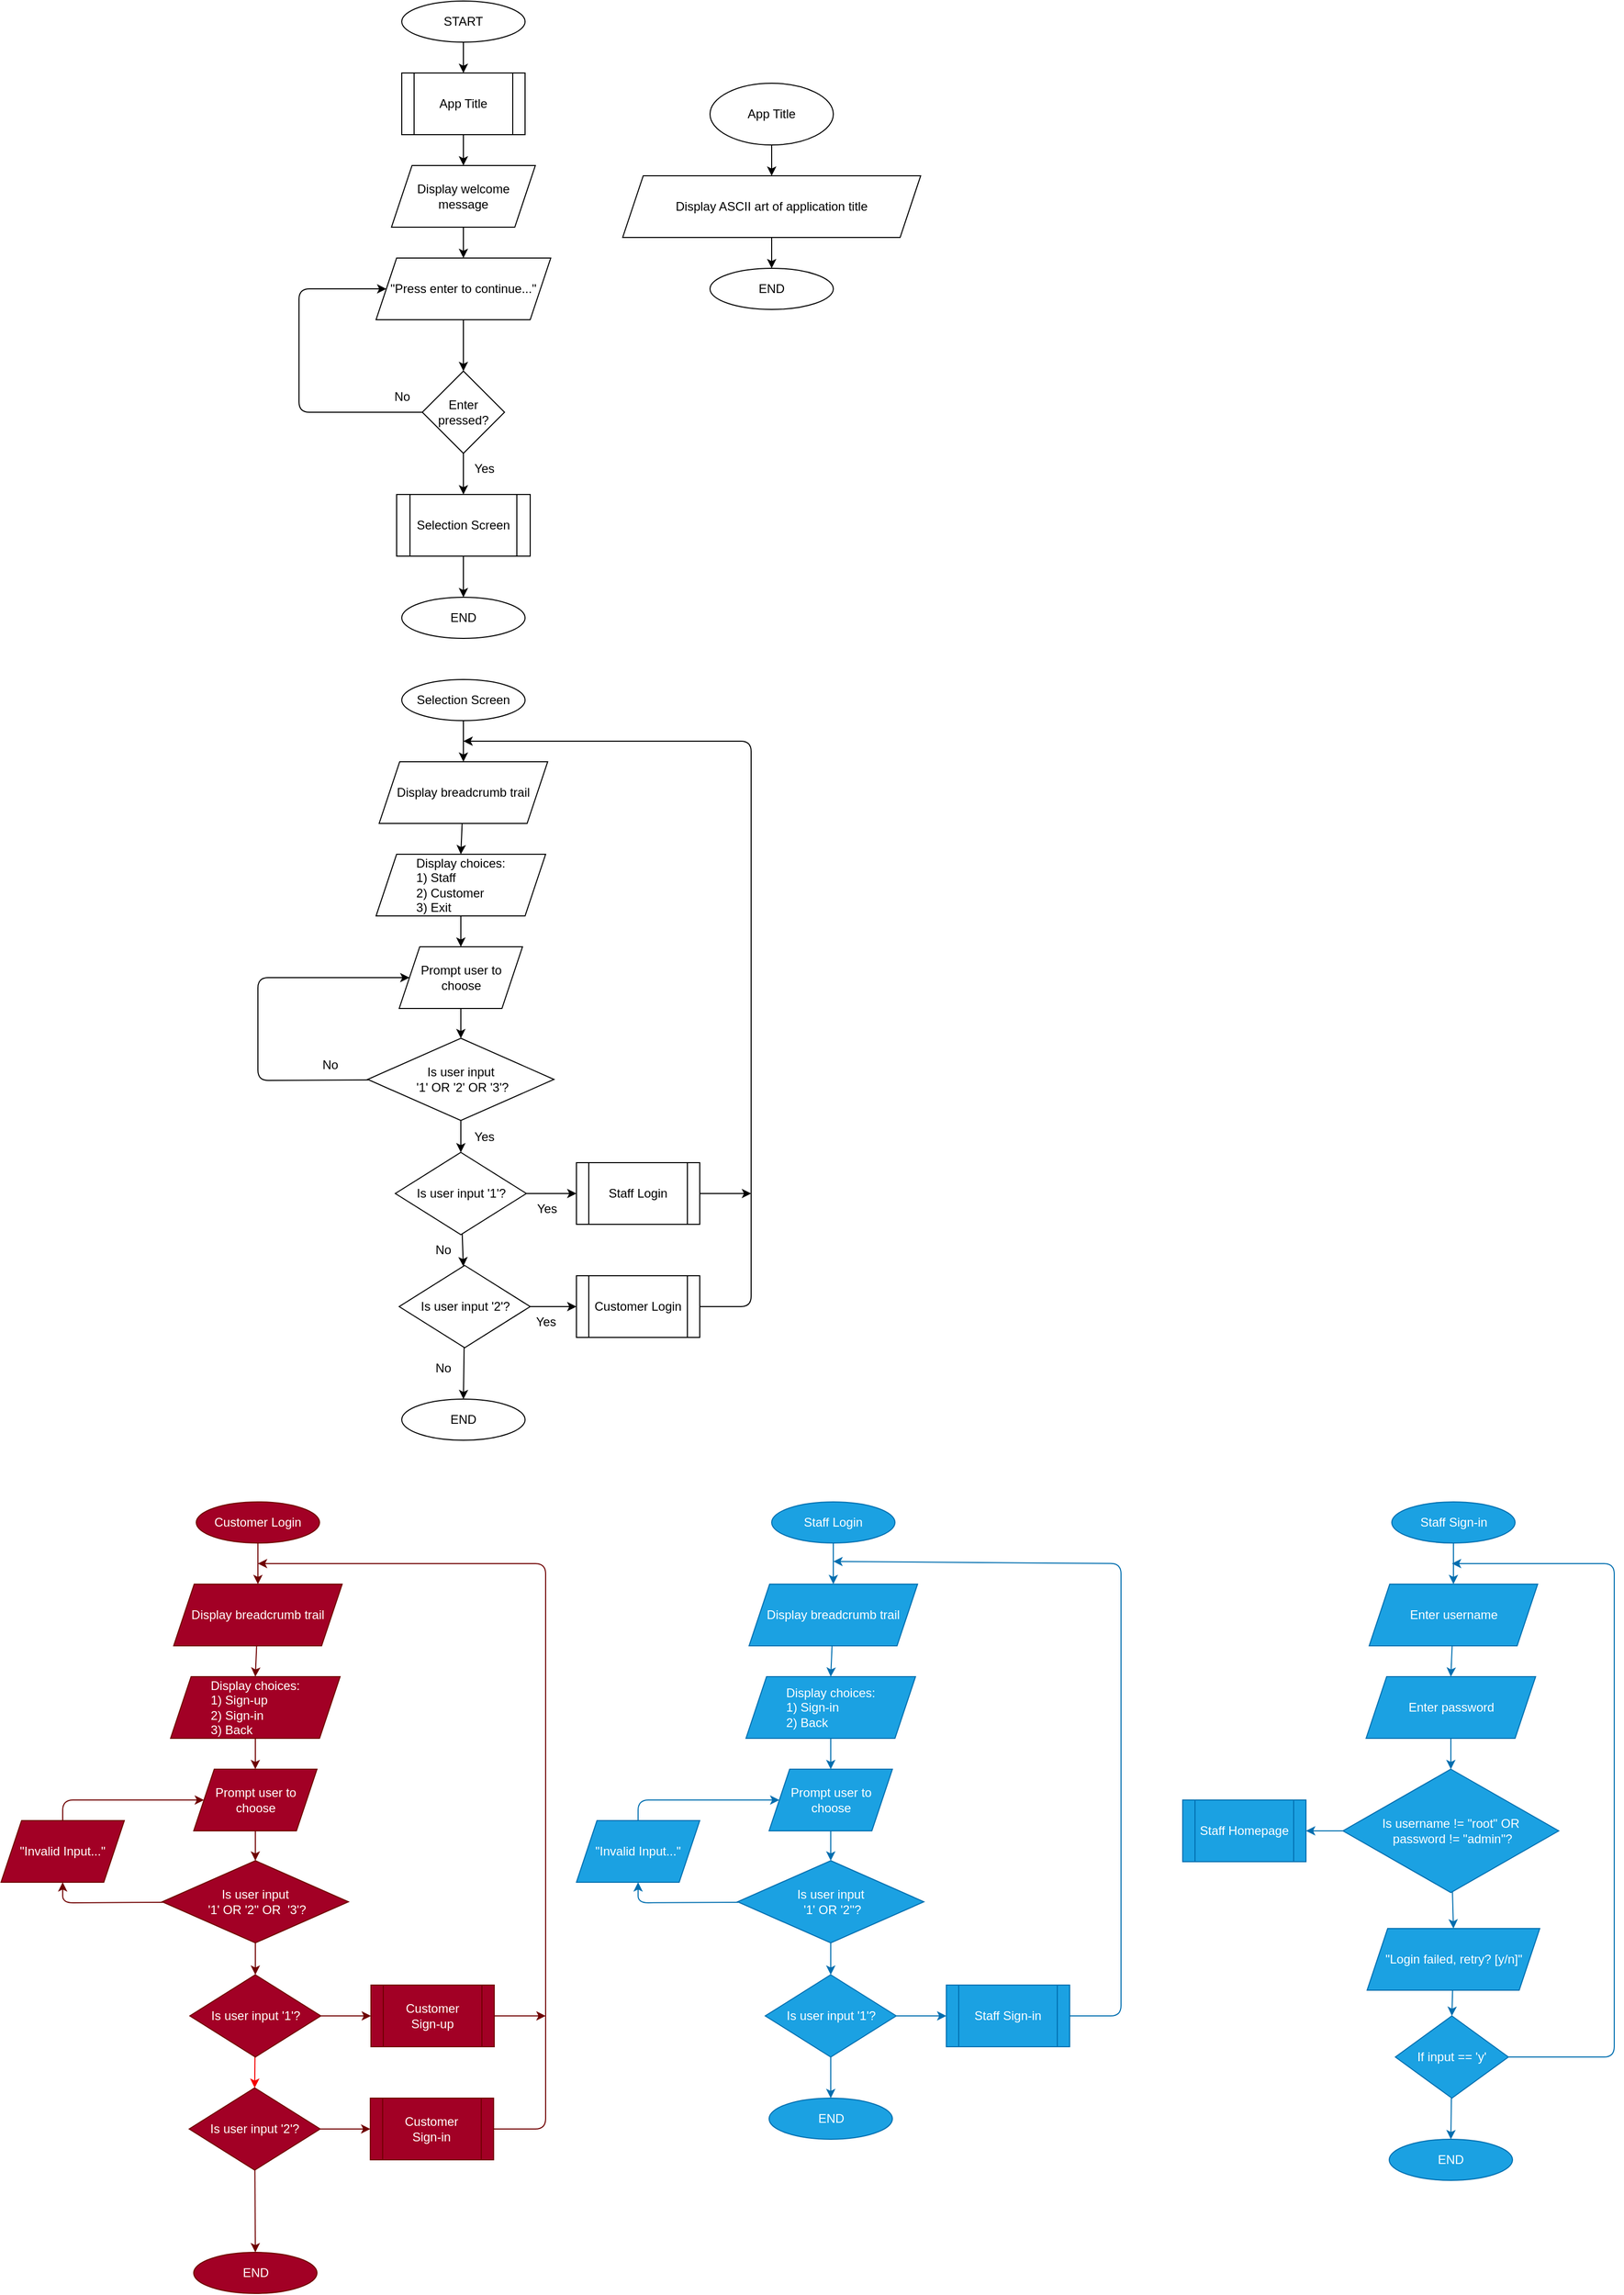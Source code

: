 <mxfile>
    <diagram id="C5RBs43oDa-KdzZeNtuy" name="Page-1">
        <mxGraphModel dx="2021" dy="820" grid="1" gridSize="10" guides="1" tooltips="1" connect="1" arrows="1" fold="1" page="1" pageScale="1" pageWidth="827" pageHeight="1169" background="none" math="0" shadow="0">
            <root>
                <mxCell id="WIyWlLk6GJQsqaUBKTNV-0"/>
                <mxCell id="WIyWlLk6GJQsqaUBKTNV-1" parent="WIyWlLk6GJQsqaUBKTNV-0"/>
                <mxCell id="19" style="edgeStyle=none;html=1;entryX=0.5;entryY=0;entryDx=0;entryDy=0;" parent="WIyWlLk6GJQsqaUBKTNV-1" source="0" target="17" edge="1">
                    <mxGeometry relative="1" as="geometry"/>
                </mxCell>
                <mxCell id="0" value="START" style="ellipse;whiteSpace=wrap;html=1;" parent="WIyWlLk6GJQsqaUBKTNV-1" vertex="1">
                    <mxGeometry x="220" y="80" width="120" height="40" as="geometry"/>
                </mxCell>
                <mxCell id="9" style="edgeStyle=none;html=1;entryX=0.5;entryY=0;entryDx=0;entryDy=0;" parent="WIyWlLk6GJQsqaUBKTNV-1" source="5" target="8" edge="1">
                    <mxGeometry relative="1" as="geometry"/>
                </mxCell>
                <mxCell id="5" value="Display welcome message" style="shape=parallelogram;perimeter=parallelogramPerimeter;whiteSpace=wrap;html=1;fixedSize=1;" parent="WIyWlLk6GJQsqaUBKTNV-1" vertex="1">
                    <mxGeometry x="210" y="240" width="140" height="60" as="geometry"/>
                </mxCell>
                <mxCell id="11" style="edgeStyle=none;html=1;entryX=0.5;entryY=0;entryDx=0;entryDy=0;" parent="WIyWlLk6GJQsqaUBKTNV-1" source="8" target="10" edge="1">
                    <mxGeometry relative="1" as="geometry"/>
                </mxCell>
                <mxCell id="8" value="&quot;Press enter to continue...&quot;" style="shape=parallelogram;perimeter=parallelogramPerimeter;whiteSpace=wrap;html=1;fixedSize=1;" parent="WIyWlLk6GJQsqaUBKTNV-1" vertex="1">
                    <mxGeometry x="195" y="330" width="170" height="60" as="geometry"/>
                </mxCell>
                <mxCell id="13" style="edgeStyle=none;html=1;entryX=0.5;entryY=0;entryDx=0;entryDy=0;" parent="WIyWlLk6GJQsqaUBKTNV-1" source="10" target="12" edge="1">
                    <mxGeometry relative="1" as="geometry"/>
                </mxCell>
                <mxCell id="16" style="edgeStyle=none;html=1;entryX=0;entryY=0.5;entryDx=0;entryDy=0;" parent="WIyWlLk6GJQsqaUBKTNV-1" source="10" target="8" edge="1">
                    <mxGeometry relative="1" as="geometry">
                        <Array as="points">
                            <mxPoint x="120" y="480"/>
                            <mxPoint x="120" y="360"/>
                        </Array>
                    </mxGeometry>
                </mxCell>
                <mxCell id="10" value="Enter pressed?" style="rhombus;whiteSpace=wrap;html=1;" parent="WIyWlLk6GJQsqaUBKTNV-1" vertex="1">
                    <mxGeometry x="240" y="440" width="80" height="80" as="geometry"/>
                </mxCell>
                <mxCell id="30" style="edgeStyle=none;html=1;entryX=0.5;entryY=0;entryDx=0;entryDy=0;" parent="WIyWlLk6GJQsqaUBKTNV-1" source="12" target="29" edge="1">
                    <mxGeometry relative="1" as="geometry"/>
                </mxCell>
                <mxCell id="12" value="Selection Screen" style="shape=process;whiteSpace=wrap;html=1;backgroundOutline=1;" parent="WIyWlLk6GJQsqaUBKTNV-1" vertex="1">
                    <mxGeometry x="215" y="560" width="130" height="60" as="geometry"/>
                </mxCell>
                <mxCell id="14" value="Yes" style="text;html=1;align=center;verticalAlign=middle;resizable=0;points=[];autosize=1;strokeColor=none;fillColor=none;" parent="WIyWlLk6GJQsqaUBKTNV-1" vertex="1">
                    <mxGeometry x="280" y="520" width="40" height="30" as="geometry"/>
                </mxCell>
                <mxCell id="20" style="edgeStyle=none;html=1;" parent="WIyWlLk6GJQsqaUBKTNV-1" source="17" target="5" edge="1">
                    <mxGeometry relative="1" as="geometry"/>
                </mxCell>
                <mxCell id="17" value="App Title" style="shape=process;whiteSpace=wrap;html=1;backgroundOutline=1;" parent="WIyWlLk6GJQsqaUBKTNV-1" vertex="1">
                    <mxGeometry x="220" y="150" width="120" height="60" as="geometry"/>
                </mxCell>
                <mxCell id="26" style="edgeStyle=none;html=1;entryX=0.5;entryY=0;entryDx=0;entryDy=0;" parent="WIyWlLk6GJQsqaUBKTNV-1" source="22" target="23" edge="1">
                    <mxGeometry relative="1" as="geometry"/>
                </mxCell>
                <mxCell id="22" value="App Title" style="ellipse;whiteSpace=wrap;html=1;" parent="WIyWlLk6GJQsqaUBKTNV-1" vertex="1">
                    <mxGeometry x="520" y="160" width="120" height="60" as="geometry"/>
                </mxCell>
                <mxCell id="28" style="edgeStyle=none;html=1;" parent="WIyWlLk6GJQsqaUBKTNV-1" source="23" target="27" edge="1">
                    <mxGeometry relative="1" as="geometry"/>
                </mxCell>
                <mxCell id="23" value="Display ASCII art of application title" style="shape=parallelogram;perimeter=parallelogramPerimeter;whiteSpace=wrap;html=1;fixedSize=1;strokeWidth=1;" parent="WIyWlLk6GJQsqaUBKTNV-1" vertex="1">
                    <mxGeometry x="435" y="250" width="290" height="60" as="geometry"/>
                </mxCell>
                <mxCell id="27" value="END" style="ellipse;whiteSpace=wrap;html=1;" parent="WIyWlLk6GJQsqaUBKTNV-1" vertex="1">
                    <mxGeometry x="520" y="340" width="120" height="40" as="geometry"/>
                </mxCell>
                <mxCell id="29" value="END" style="ellipse;whiteSpace=wrap;html=1;" parent="WIyWlLk6GJQsqaUBKTNV-1" vertex="1">
                    <mxGeometry x="220" y="660" width="120" height="40" as="geometry"/>
                </mxCell>
                <mxCell id="33" style="edgeStyle=none;html=1;entryX=0.5;entryY=0;entryDx=0;entryDy=0;" parent="WIyWlLk6GJQsqaUBKTNV-1" source="31" target="32" edge="1">
                    <mxGeometry relative="1" as="geometry"/>
                </mxCell>
                <mxCell id="31" value="Selection Screen" style="ellipse;whiteSpace=wrap;html=1;" parent="WIyWlLk6GJQsqaUBKTNV-1" vertex="1">
                    <mxGeometry x="220" y="740" width="120" height="40" as="geometry"/>
                </mxCell>
                <mxCell id="35" style="edgeStyle=none;html=1;entryX=0.5;entryY=0;entryDx=0;entryDy=0;" parent="WIyWlLk6GJQsqaUBKTNV-1" source="32" target="34" edge="1">
                    <mxGeometry relative="1" as="geometry"/>
                </mxCell>
                <mxCell id="32" value="Display breadcrumb trail" style="shape=parallelogram;perimeter=parallelogramPerimeter;whiteSpace=wrap;html=1;fixedSize=1;strokeWidth=1;" parent="WIyWlLk6GJQsqaUBKTNV-1" vertex="1">
                    <mxGeometry x="198" y="820" width="164" height="60" as="geometry"/>
                </mxCell>
                <mxCell id="37" style="edgeStyle=none;html=1;entryX=0.5;entryY=0;entryDx=0;entryDy=0;" parent="WIyWlLk6GJQsqaUBKTNV-1" source="34" target="36" edge="1">
                    <mxGeometry relative="1" as="geometry"/>
                </mxCell>
                <mxCell id="34" value="Display choices:&lt;br&gt;&lt;div style=&quot;text-align: left;&quot;&gt;&lt;span style=&quot;background-color: initial;&quot;&gt;1) Staff&lt;/span&gt;&lt;/div&gt;&lt;div style=&quot;text-align: left;&quot;&gt;&lt;span style=&quot;background-color: initial;&quot;&gt;2) Customer&lt;/span&gt;&lt;/div&gt;&lt;div style=&quot;text-align: left;&quot;&gt;&lt;span style=&quot;background-color: initial;&quot;&gt;3) Exit&lt;/span&gt;&lt;/div&gt;" style="shape=parallelogram;perimeter=parallelogramPerimeter;whiteSpace=wrap;html=1;fixedSize=1;strokeWidth=1;" parent="WIyWlLk6GJQsqaUBKTNV-1" vertex="1">
                    <mxGeometry x="195" y="910" width="165" height="60" as="geometry"/>
                </mxCell>
                <mxCell id="41" style="edgeStyle=none;html=1;entryX=0.5;entryY=0;entryDx=0;entryDy=0;" parent="WIyWlLk6GJQsqaUBKTNV-1" source="36" target="38" edge="1">
                    <mxGeometry relative="1" as="geometry"/>
                </mxCell>
                <mxCell id="36" value="Prompt user to choose" style="shape=parallelogram;perimeter=parallelogramPerimeter;whiteSpace=wrap;html=1;fixedSize=1;strokeWidth=1;" parent="WIyWlLk6GJQsqaUBKTNV-1" vertex="1">
                    <mxGeometry x="217.5" y="1000" width="120" height="60" as="geometry"/>
                </mxCell>
                <mxCell id="44" style="edgeStyle=none;html=1;entryX=0;entryY=0.5;entryDx=0;entryDy=0;" parent="WIyWlLk6GJQsqaUBKTNV-1" source="38" target="36" edge="1">
                    <mxGeometry relative="1" as="geometry">
                        <Array as="points">
                            <mxPoint x="80" y="1130"/>
                            <mxPoint x="80" y="1030"/>
                        </Array>
                    </mxGeometry>
                </mxCell>
                <mxCell id="45" style="edgeStyle=none;html=1;entryX=0.5;entryY=0;entryDx=0;entryDy=0;" parent="WIyWlLk6GJQsqaUBKTNV-1" source="38" target="42" edge="1">
                    <mxGeometry relative="1" as="geometry"/>
                </mxCell>
                <mxCell id="38" value="Is user input&lt;br&gt;&amp;nbsp;'1' OR '2' OR '3'?" style="rhombus;whiteSpace=wrap;html=1;strokeWidth=1;" parent="WIyWlLk6GJQsqaUBKTNV-1" vertex="1">
                    <mxGeometry x="186.88" y="1089" width="181.25" height="80" as="geometry"/>
                </mxCell>
                <mxCell id="48" style="edgeStyle=none;html=1;" parent="WIyWlLk6GJQsqaUBKTNV-1" source="42" target="46" edge="1">
                    <mxGeometry relative="1" as="geometry"/>
                </mxCell>
                <mxCell id="52" style="edgeStyle=none;html=1;entryX=0;entryY=0.5;entryDx=0;entryDy=0;" parent="WIyWlLk6GJQsqaUBKTNV-1" source="42" target="51" edge="1">
                    <mxGeometry relative="1" as="geometry"/>
                </mxCell>
                <mxCell id="42" value="Is user input '1'?" style="rhombus;whiteSpace=wrap;html=1;strokeWidth=1;" parent="WIyWlLk6GJQsqaUBKTNV-1" vertex="1">
                    <mxGeometry x="213.75" y="1200" width="127.5" height="80" as="geometry"/>
                </mxCell>
                <mxCell id="43" value="No" style="text;html=1;align=center;verticalAlign=middle;resizable=0;points=[];autosize=1;" parent="WIyWlLk6GJQsqaUBKTNV-1" vertex="1">
                    <mxGeometry x="130" y="1100" width="40" height="30" as="geometry"/>
                </mxCell>
                <mxCell id="54" style="edgeStyle=none;html=1;entryX=0;entryY=0.5;entryDx=0;entryDy=0;" parent="WIyWlLk6GJQsqaUBKTNV-1" source="46" target="53" edge="1">
                    <mxGeometry relative="1" as="geometry"/>
                </mxCell>
                <mxCell id="56" style="edgeStyle=none;html=1;entryX=0.5;entryY=0;entryDx=0;entryDy=0;" parent="WIyWlLk6GJQsqaUBKTNV-1" source="46" target="55" edge="1">
                    <mxGeometry relative="1" as="geometry"/>
                </mxCell>
                <mxCell id="46" value="Is user input '2'?" style="rhombus;whiteSpace=wrap;html=1;strokeWidth=1;" parent="WIyWlLk6GJQsqaUBKTNV-1" vertex="1">
                    <mxGeometry x="217.5" y="1310" width="127.5" height="80" as="geometry"/>
                </mxCell>
                <mxCell id="49" value="Yes" style="text;html=1;align=center;verticalAlign=middle;resizable=0;points=[];autosize=1;strokeWidth=1;" parent="WIyWlLk6GJQsqaUBKTNV-1" vertex="1">
                    <mxGeometry x="280" y="1170" width="40" height="30" as="geometry"/>
                </mxCell>
                <mxCell id="50" value="No" style="text;html=1;align=center;verticalAlign=middle;resizable=0;points=[];autosize=1;strokeWidth=1;" parent="WIyWlLk6GJQsqaUBKTNV-1" vertex="1">
                    <mxGeometry x="240" y="1280" width="40" height="30" as="geometry"/>
                </mxCell>
                <mxCell id="63" style="edgeStyle=none;html=1;" parent="WIyWlLk6GJQsqaUBKTNV-1" source="51" edge="1">
                    <mxGeometry relative="1" as="geometry">
                        <mxPoint x="560" y="1240" as="targetPoint"/>
                    </mxGeometry>
                </mxCell>
                <mxCell id="51" value="Staff Login" style="shape=process;whiteSpace=wrap;html=1;backgroundOutline=1;strokeWidth=1;" parent="WIyWlLk6GJQsqaUBKTNV-1" vertex="1">
                    <mxGeometry x="390" y="1210" width="120" height="60" as="geometry"/>
                </mxCell>
                <mxCell id="62" style="edgeStyle=none;html=1;" parent="WIyWlLk6GJQsqaUBKTNV-1" source="53" edge="1">
                    <mxGeometry relative="1" as="geometry">
                        <mxPoint x="280" y="800" as="targetPoint"/>
                        <Array as="points">
                            <mxPoint x="560" y="1350"/>
                            <mxPoint x="560" y="800"/>
                        </Array>
                    </mxGeometry>
                </mxCell>
                <mxCell id="53" value="Customer Login" style="shape=process;whiteSpace=wrap;html=1;backgroundOutline=1;strokeWidth=1;" parent="WIyWlLk6GJQsqaUBKTNV-1" vertex="1">
                    <mxGeometry x="390" y="1320" width="120" height="60" as="geometry"/>
                </mxCell>
                <mxCell id="55" value="END" style="ellipse;whiteSpace=wrap;html=1;" parent="WIyWlLk6GJQsqaUBKTNV-1" vertex="1">
                    <mxGeometry x="220" y="1440" width="120" height="40" as="geometry"/>
                </mxCell>
                <mxCell id="59" value="Yes" style="text;html=1;align=center;verticalAlign=middle;resizable=0;points=[];autosize=1;strokeWidth=1;" parent="WIyWlLk6GJQsqaUBKTNV-1" vertex="1">
                    <mxGeometry x="341.25" y="1240" width="40" height="30" as="geometry"/>
                </mxCell>
                <mxCell id="60" value="Yes" style="text;html=1;align=center;verticalAlign=middle;resizable=0;points=[];autosize=1;" parent="WIyWlLk6GJQsqaUBKTNV-1" vertex="1">
                    <mxGeometry x="340" y="1350" width="40" height="30" as="geometry"/>
                </mxCell>
                <mxCell id="61" value="No" style="text;html=1;align=center;verticalAlign=middle;resizable=0;points=[];autosize=1;" parent="WIyWlLk6GJQsqaUBKTNV-1" vertex="1">
                    <mxGeometry x="240" y="1395" width="40" height="30" as="geometry"/>
                </mxCell>
                <mxCell id="64" style="edgeStyle=none;html=1;entryX=0.5;entryY=0;entryDx=0;entryDy=0;fillColor=#1ba1e2;strokeColor=#006EAF;" parent="WIyWlLk6GJQsqaUBKTNV-1" source="65" target="67" edge="1">
                    <mxGeometry relative="1" as="geometry"/>
                </mxCell>
                <mxCell id="65" value="Staff Login" style="ellipse;whiteSpace=wrap;html=1;fillColor=#1ba1e2;fontColor=#ffffff;strokeColor=#006EAF;" parent="WIyWlLk6GJQsqaUBKTNV-1" vertex="1">
                    <mxGeometry x="580" y="1540" width="120" height="40" as="geometry"/>
                </mxCell>
                <mxCell id="66" style="edgeStyle=none;html=1;entryX=0.5;entryY=0;entryDx=0;entryDy=0;fillColor=#1ba1e2;strokeColor=#006EAF;" parent="WIyWlLk6GJQsqaUBKTNV-1" source="67" target="69" edge="1">
                    <mxGeometry relative="1" as="geometry"/>
                </mxCell>
                <mxCell id="67" value="Display breadcrumb trail" style="shape=parallelogram;perimeter=parallelogramPerimeter;whiteSpace=wrap;html=1;fixedSize=1;strokeWidth=1;fillColor=#1ba1e2;fontColor=#ffffff;strokeColor=#006EAF;" parent="WIyWlLk6GJQsqaUBKTNV-1" vertex="1">
                    <mxGeometry x="558" y="1620" width="164" height="60" as="geometry"/>
                </mxCell>
                <mxCell id="68" style="edgeStyle=none;html=1;entryX=0.5;entryY=0;entryDx=0;entryDy=0;fillColor=#1ba1e2;strokeColor=#006EAF;" parent="WIyWlLk6GJQsqaUBKTNV-1" source="69" target="71" edge="1">
                    <mxGeometry relative="1" as="geometry"/>
                </mxCell>
                <mxCell id="69" value="Display choices:&lt;br&gt;&lt;div style=&quot;text-align: left;&quot;&gt;&lt;span style=&quot;background-color: initial;&quot;&gt;1) Sign-in&lt;br&gt;&lt;/span&gt;&lt;span style=&quot;background-color: initial;&quot;&gt;2) Back&lt;/span&gt;&lt;/div&gt;" style="shape=parallelogram;perimeter=parallelogramPerimeter;whiteSpace=wrap;html=1;fixedSize=1;strokeWidth=1;fillColor=#1ba1e2;fontColor=#ffffff;strokeColor=#006EAF;" parent="WIyWlLk6GJQsqaUBKTNV-1" vertex="1">
                    <mxGeometry x="555" y="1710" width="165" height="60" as="geometry"/>
                </mxCell>
                <mxCell id="70" style="edgeStyle=none;html=1;entryX=0.5;entryY=0;entryDx=0;entryDy=0;fillColor=#1ba1e2;strokeColor=#006EAF;" parent="WIyWlLk6GJQsqaUBKTNV-1" source="71" target="74" edge="1">
                    <mxGeometry relative="1" as="geometry"/>
                </mxCell>
                <mxCell id="71" value="Prompt user to choose" style="shape=parallelogram;perimeter=parallelogramPerimeter;whiteSpace=wrap;html=1;fixedSize=1;strokeWidth=1;fillColor=#1ba1e2;fontColor=#ffffff;strokeColor=#006EAF;" parent="WIyWlLk6GJQsqaUBKTNV-1" vertex="1">
                    <mxGeometry x="577.5" y="1800" width="120" height="60" as="geometry"/>
                </mxCell>
                <mxCell id="73" style="edgeStyle=none;html=1;entryX=0.5;entryY=0;entryDx=0;entryDy=0;fillColor=#1ba1e2;strokeColor=#006EAF;" parent="WIyWlLk6GJQsqaUBKTNV-1" source="74" target="77" edge="1">
                    <mxGeometry relative="1" as="geometry"/>
                </mxCell>
                <mxCell id="98" style="edgeStyle=none;html=1;entryX=0.5;entryY=1;entryDx=0;entryDy=0;fillColor=#1ba1e2;strokeColor=#006EAF;" parent="WIyWlLk6GJQsqaUBKTNV-1" source="74" target="95" edge="1">
                    <mxGeometry relative="1" as="geometry">
                        <Array as="points">
                            <mxPoint x="450" y="1930"/>
                        </Array>
                    </mxGeometry>
                </mxCell>
                <mxCell id="74" value="Is user input&lt;br&gt;&amp;nbsp;'1' OR '2''?" style="rhombus;whiteSpace=wrap;html=1;strokeWidth=1;fillColor=#1ba1e2;fontColor=#ffffff;strokeColor=#006EAF;" parent="WIyWlLk6GJQsqaUBKTNV-1" vertex="1">
                    <mxGeometry x="546.88" y="1889" width="181.25" height="80" as="geometry"/>
                </mxCell>
                <mxCell id="76" style="edgeStyle=none;html=1;entryX=0;entryY=0.5;entryDx=0;entryDy=0;fillColor=#1ba1e2;strokeColor=#006EAF;" parent="WIyWlLk6GJQsqaUBKTNV-1" source="77" target="85" edge="1">
                    <mxGeometry relative="1" as="geometry"/>
                </mxCell>
                <mxCell id="92" style="edgeStyle=none;html=1;entryX=0.5;entryY=0;entryDx=0;entryDy=0;fillColor=#1ba1e2;strokeColor=#006EAF;" parent="WIyWlLk6GJQsqaUBKTNV-1" source="77" target="88" edge="1">
                    <mxGeometry relative="1" as="geometry"/>
                </mxCell>
                <mxCell id="77" value="Is user input '1'?" style="rhombus;whiteSpace=wrap;html=1;strokeWidth=1;fillColor=#1ba1e2;fontColor=#ffffff;strokeColor=#006EAF;" parent="WIyWlLk6GJQsqaUBKTNV-1" vertex="1">
                    <mxGeometry x="573.75" y="2000" width="127.5" height="80" as="geometry"/>
                </mxCell>
                <mxCell id="82" value="Yes" style="text;html=1;align=center;verticalAlign=middle;resizable=0;points=[];autosize=1;strokeColor=none;fillColor=none;strokeWidth=1;fontColor=#ffffff;" parent="WIyWlLk6GJQsqaUBKTNV-1" vertex="1">
                    <mxGeometry x="640" y="1970" width="40" height="30" as="geometry"/>
                </mxCell>
                <mxCell id="83" value="No" style="text;html=1;align=center;verticalAlign=middle;resizable=0;points=[];autosize=1;strokeColor=none;fillColor=none;strokeWidth=1;fontColor=#ffffff;" parent="WIyWlLk6GJQsqaUBKTNV-1" vertex="1">
                    <mxGeometry x="590" y="2080" width="40" height="30" as="geometry"/>
                </mxCell>
                <mxCell id="93" style="edgeStyle=none;html=1;fillColor=#1ba1e2;strokeColor=#006EAF;" parent="WIyWlLk6GJQsqaUBKTNV-1" source="85" edge="1">
                    <mxGeometry relative="1" as="geometry">
                        <mxPoint x="640" y="1597.917" as="targetPoint"/>
                        <Array as="points">
                            <mxPoint x="920" y="2040"/>
                            <mxPoint x="920" y="1600"/>
                        </Array>
                    </mxGeometry>
                </mxCell>
                <mxCell id="85" value="Staff Sign-in" style="shape=process;whiteSpace=wrap;html=1;backgroundOutline=1;strokeWidth=1;fillColor=#1ba1e2;fontColor=#ffffff;strokeColor=#006EAF;" parent="WIyWlLk6GJQsqaUBKTNV-1" vertex="1">
                    <mxGeometry x="750" y="2010" width="120" height="60" as="geometry"/>
                </mxCell>
                <mxCell id="88" value="END" style="ellipse;whiteSpace=wrap;html=1;fillColor=#1ba1e2;fontColor=#ffffff;strokeColor=#006EAF;" parent="WIyWlLk6GJQsqaUBKTNV-1" vertex="1">
                    <mxGeometry x="577.5" y="2120" width="120" height="40" as="geometry"/>
                </mxCell>
                <mxCell id="89" value="Yes" style="text;html=1;align=center;verticalAlign=middle;resizable=0;points=[];autosize=1;strokeColor=none;fillColor=none;strokeWidth=1;fontColor=#ffffff;" parent="WIyWlLk6GJQsqaUBKTNV-1" vertex="1">
                    <mxGeometry x="701.25" y="2040" width="40" height="30" as="geometry"/>
                </mxCell>
                <mxCell id="97" style="edgeStyle=none;html=1;entryX=0;entryY=0.5;entryDx=0;entryDy=0;fillColor=#1ba1e2;strokeColor=#006EAF;" parent="WIyWlLk6GJQsqaUBKTNV-1" source="95" target="71" edge="1">
                    <mxGeometry relative="1" as="geometry">
                        <Array as="points">
                            <mxPoint x="450" y="1830"/>
                        </Array>
                    </mxGeometry>
                </mxCell>
                <mxCell id="95" value="&quot;Invalid Input...&quot;" style="shape=parallelogram;perimeter=parallelogramPerimeter;whiteSpace=wrap;html=1;fixedSize=1;strokeColor=#006EAF;strokeWidth=1;fillColor=#1ba1e2;fontColor=#ffffff;" parent="WIyWlLk6GJQsqaUBKTNV-1" vertex="1">
                    <mxGeometry x="390" y="1850" width="120" height="60" as="geometry"/>
                </mxCell>
                <mxCell id="99" value="No" style="text;html=1;align=center;verticalAlign=middle;resizable=0;points=[];autosize=1;strokeColor=none;fillColor=none;strokeWidth=1;fontColor=#ffffff;" parent="WIyWlLk6GJQsqaUBKTNV-1" vertex="1">
                    <mxGeometry x="506.88" y="1930" width="40" height="30" as="geometry"/>
                </mxCell>
                <mxCell id="100" style="edgeStyle=none;html=1;entryX=0.5;entryY=0;entryDx=0;entryDy=0;fillColor=#a20025;strokeColor=#6F0000;" parent="WIyWlLk6GJQsqaUBKTNV-1" source="101" target="103" edge="1">
                    <mxGeometry relative="1" as="geometry"/>
                </mxCell>
                <mxCell id="101" value="Customer Login" style="ellipse;whiteSpace=wrap;html=1;fillColor=#a20025;fontColor=#ffffff;strokeColor=#6F0000;" parent="WIyWlLk6GJQsqaUBKTNV-1" vertex="1">
                    <mxGeometry x="20" y="1540" width="120" height="40" as="geometry"/>
                </mxCell>
                <mxCell id="102" style="edgeStyle=none;html=1;entryX=0.5;entryY=0;entryDx=0;entryDy=0;fillColor=#a20025;strokeColor=#6F0000;" parent="WIyWlLk6GJQsqaUBKTNV-1" source="103" target="105" edge="1">
                    <mxGeometry relative="1" as="geometry"/>
                </mxCell>
                <mxCell id="103" value="Display breadcrumb trail" style="shape=parallelogram;perimeter=parallelogramPerimeter;whiteSpace=wrap;html=1;fixedSize=1;strokeWidth=1;fillColor=#a20025;fontColor=#ffffff;strokeColor=#6F0000;" parent="WIyWlLk6GJQsqaUBKTNV-1" vertex="1">
                    <mxGeometry x="-2" y="1620" width="164" height="60" as="geometry"/>
                </mxCell>
                <mxCell id="104" style="edgeStyle=none;html=1;entryX=0.5;entryY=0;entryDx=0;entryDy=0;fillColor=#a20025;strokeColor=#6F0000;" parent="WIyWlLk6GJQsqaUBKTNV-1" source="105" target="107" edge="1">
                    <mxGeometry relative="1" as="geometry"/>
                </mxCell>
                <mxCell id="105" value="Display choices:&lt;br&gt;&lt;div style=&quot;text-align: left;&quot;&gt;&lt;span style=&quot;background-color: initial;&quot;&gt;1) Sign-up&lt;/span&gt;&lt;/div&gt;&lt;div style=&quot;text-align: left;&quot;&gt;&lt;span style=&quot;background-color: initial;&quot;&gt;2) Sign-in&lt;br&gt;&lt;/span&gt;&lt;span style=&quot;background-color: initial;&quot;&gt;3) Back&lt;/span&gt;&lt;/div&gt;" style="shape=parallelogram;perimeter=parallelogramPerimeter;whiteSpace=wrap;html=1;fixedSize=1;strokeWidth=1;fillColor=#a20025;fontColor=#ffffff;strokeColor=#6F0000;" parent="WIyWlLk6GJQsqaUBKTNV-1" vertex="1">
                    <mxGeometry x="-5" y="1710" width="165" height="60" as="geometry"/>
                </mxCell>
                <mxCell id="106" style="edgeStyle=none;html=1;entryX=0.5;entryY=0;entryDx=0;entryDy=0;fillColor=#a20025;strokeColor=#6F0000;" parent="WIyWlLk6GJQsqaUBKTNV-1" source="107" target="110" edge="1">
                    <mxGeometry relative="1" as="geometry"/>
                </mxCell>
                <mxCell id="107" value="Prompt user to choose" style="shape=parallelogram;perimeter=parallelogramPerimeter;whiteSpace=wrap;html=1;fixedSize=1;strokeWidth=1;fillColor=#a20025;fontColor=#ffffff;strokeColor=#6F0000;" parent="WIyWlLk6GJQsqaUBKTNV-1" vertex="1">
                    <mxGeometry x="17.5" y="1800" width="120" height="60" as="geometry"/>
                </mxCell>
                <mxCell id="108" style="edgeStyle=none;html=1;entryX=0.5;entryY=0;entryDx=0;entryDy=0;fillColor=#a20025;strokeColor=#6F0000;" parent="WIyWlLk6GJQsqaUBKTNV-1" source="110" target="113" edge="1">
                    <mxGeometry relative="1" as="geometry"/>
                </mxCell>
                <mxCell id="109" style="edgeStyle=none;html=1;entryX=0.5;entryY=1;entryDx=0;entryDy=0;fillColor=#a20025;strokeColor=#6F0000;" parent="WIyWlLk6GJQsqaUBKTNV-1" source="110" target="121" edge="1">
                    <mxGeometry relative="1" as="geometry">
                        <Array as="points">
                            <mxPoint x="-110" y="1930"/>
                        </Array>
                    </mxGeometry>
                </mxCell>
                <mxCell id="110" value="Is user input&lt;br&gt;&amp;nbsp;'1' OR '2'' OR&amp;nbsp; '3'?" style="rhombus;whiteSpace=wrap;html=1;strokeWidth=1;fillColor=#a20025;fontColor=#ffffff;strokeColor=#6F0000;" parent="WIyWlLk6GJQsqaUBKTNV-1" vertex="1">
                    <mxGeometry x="-13.12" y="1889" width="181.25" height="80" as="geometry"/>
                </mxCell>
                <mxCell id="111" style="edgeStyle=none;html=1;entryX=0;entryY=0.5;entryDx=0;entryDy=0;fillColor=#a20025;strokeColor=#6F0000;" parent="WIyWlLk6GJQsqaUBKTNV-1" source="113" target="117" edge="1">
                    <mxGeometry relative="1" as="geometry"/>
                </mxCell>
                <mxCell id="181" style="edgeStyle=none;html=1;entryX=0.5;entryY=0;entryDx=0;entryDy=0;strokeColor=#F50000;" parent="WIyWlLk6GJQsqaUBKTNV-1" source="113" target="129" edge="1">
                    <mxGeometry relative="1" as="geometry"/>
                </mxCell>
                <mxCell id="113" value="Is user input '1'?" style="rhombus;whiteSpace=wrap;html=1;strokeWidth=1;fillColor=#a20025;fontColor=#ffffff;strokeColor=#6F0000;" parent="WIyWlLk6GJQsqaUBKTNV-1" vertex="1">
                    <mxGeometry x="13.75" y="2000" width="127.5" height="80" as="geometry"/>
                </mxCell>
                <mxCell id="114" value="Yes" style="text;html=1;align=center;verticalAlign=middle;resizable=0;points=[];autosize=1;strokeColor=none;fillColor=none;strokeWidth=1;fontColor=#ffffff;" parent="WIyWlLk6GJQsqaUBKTNV-1" vertex="1">
                    <mxGeometry x="80" y="1970" width="40" height="30" as="geometry"/>
                </mxCell>
                <mxCell id="115" value="No" style="text;html=1;align=center;verticalAlign=middle;resizable=0;points=[];autosize=1;strokeColor=none;fillColor=none;strokeWidth=1;fontColor=#ffffff;" parent="WIyWlLk6GJQsqaUBKTNV-1" vertex="1">
                    <mxGeometry x="30" y="2080" width="40" height="30" as="geometry"/>
                </mxCell>
                <mxCell id="135" style="edgeStyle=none;html=1;fillColor=#a20025;strokeColor=#6F0000;" parent="WIyWlLk6GJQsqaUBKTNV-1" source="117" edge="1">
                    <mxGeometry relative="1" as="geometry">
                        <mxPoint x="360" y="2040" as="targetPoint"/>
                    </mxGeometry>
                </mxCell>
                <mxCell id="117" value="Customer &lt;br&gt;Sign-up" style="shape=process;whiteSpace=wrap;html=1;backgroundOutline=1;strokeWidth=1;fillColor=#a20025;fontColor=#ffffff;strokeColor=#6F0000;" parent="WIyWlLk6GJQsqaUBKTNV-1" vertex="1">
                    <mxGeometry x="190" y="2010" width="120" height="60" as="geometry"/>
                </mxCell>
                <mxCell id="118" value="END" style="ellipse;whiteSpace=wrap;html=1;fillColor=#a20025;fontColor=#ffffff;strokeColor=#6F0000;" parent="WIyWlLk6GJQsqaUBKTNV-1" vertex="1">
                    <mxGeometry x="17.5" y="2270" width="120" height="40" as="geometry"/>
                </mxCell>
                <mxCell id="119" value="Yes" style="text;html=1;align=center;verticalAlign=middle;resizable=0;points=[];autosize=1;strokeColor=none;fillColor=none;strokeWidth=1;fontColor=#ffffff;" parent="WIyWlLk6GJQsqaUBKTNV-1" vertex="1">
                    <mxGeometry x="141.25" y="2040" width="40" height="30" as="geometry"/>
                </mxCell>
                <mxCell id="120" style="edgeStyle=none;html=1;entryX=0;entryY=0.5;entryDx=0;entryDy=0;fillColor=#a20025;strokeColor=#6F0000;" parent="WIyWlLk6GJQsqaUBKTNV-1" source="121" target="107" edge="1">
                    <mxGeometry relative="1" as="geometry">
                        <Array as="points">
                            <mxPoint x="-110" y="1830"/>
                        </Array>
                    </mxGeometry>
                </mxCell>
                <mxCell id="121" value="&quot;Invalid Input...&quot;" style="shape=parallelogram;perimeter=parallelogramPerimeter;whiteSpace=wrap;html=1;fixedSize=1;strokeColor=#6F0000;strokeWidth=1;fillColor=#a20025;fontColor=#ffffff;" parent="WIyWlLk6GJQsqaUBKTNV-1" vertex="1">
                    <mxGeometry x="-170" y="1850" width="120" height="60" as="geometry"/>
                </mxCell>
                <mxCell id="122" value="No" style="text;html=1;align=center;verticalAlign=middle;resizable=0;points=[];autosize=1;strokeColor=none;fillColor=none;strokeWidth=1;fontColor=#ffffff;" parent="WIyWlLk6GJQsqaUBKTNV-1" vertex="1">
                    <mxGeometry x="-53.12" y="1930" width="40" height="30" as="geometry"/>
                </mxCell>
                <mxCell id="128" style="edgeStyle=none;html=1;entryX=0;entryY=0.5;entryDx=0;entryDy=0;fillColor=#a20025;strokeColor=#6F0000;" parent="WIyWlLk6GJQsqaUBKTNV-1" source="129" target="131" edge="1">
                    <mxGeometry relative="1" as="geometry"/>
                </mxCell>
                <mxCell id="133" style="edgeStyle=none;html=1;entryX=0.5;entryY=0;entryDx=0;entryDy=0;fillColor=#a20025;strokeColor=#6F0000;" parent="WIyWlLk6GJQsqaUBKTNV-1" source="129" target="118" edge="1">
                    <mxGeometry relative="1" as="geometry"/>
                </mxCell>
                <mxCell id="129" value="Is user input '2'?" style="rhombus;whiteSpace=wrap;html=1;strokeWidth=1;fillColor=#a20025;fontColor=#ffffff;strokeColor=#6F0000;" parent="WIyWlLk6GJQsqaUBKTNV-1" vertex="1">
                    <mxGeometry x="13.13" y="2110" width="127.5" height="80" as="geometry"/>
                </mxCell>
                <mxCell id="130" value="No" style="text;html=1;align=center;verticalAlign=middle;resizable=0;points=[];autosize=1;strokeColor=none;fillColor=none;strokeWidth=1;fontColor=#ffffff;" parent="WIyWlLk6GJQsqaUBKTNV-1" vertex="1">
                    <mxGeometry x="29.38" y="2190" width="40" height="30" as="geometry"/>
                </mxCell>
                <mxCell id="134" style="edgeStyle=none;html=1;fillColor=#a20025;strokeColor=#6F0000;" parent="WIyWlLk6GJQsqaUBKTNV-1" source="131" edge="1">
                    <mxGeometry relative="1" as="geometry">
                        <mxPoint x="80" y="1600" as="targetPoint"/>
                        <Array as="points">
                            <mxPoint x="360" y="2150"/>
                            <mxPoint x="360" y="1600"/>
                        </Array>
                    </mxGeometry>
                </mxCell>
                <mxCell id="131" value="Customer&lt;br&gt;Sign-in" style="shape=process;whiteSpace=wrap;html=1;backgroundOutline=1;strokeWidth=1;fillColor=#a20025;fontColor=#ffffff;strokeColor=#6F0000;" parent="WIyWlLk6GJQsqaUBKTNV-1" vertex="1">
                    <mxGeometry x="189.38" y="2120" width="120" height="60" as="geometry"/>
                </mxCell>
                <mxCell id="132" value="Yes" style="text;html=1;align=center;verticalAlign=middle;resizable=0;points=[];autosize=1;strokeColor=none;fillColor=none;strokeWidth=1;fontColor=#ffffff;" parent="WIyWlLk6GJQsqaUBKTNV-1" vertex="1">
                    <mxGeometry x="140.63" y="2150" width="40" height="30" as="geometry"/>
                </mxCell>
                <mxCell id="136" style="edgeStyle=none;html=1;entryX=0.5;entryY=0;entryDx=0;entryDy=0;fillColor=#1ba1e2;strokeColor=#006EAF;" parent="WIyWlLk6GJQsqaUBKTNV-1" source="137" target="139" edge="1">
                    <mxGeometry relative="1" as="geometry"/>
                </mxCell>
                <mxCell id="137" value="Staff Sign-in" style="ellipse;whiteSpace=wrap;html=1;fillColor=#1ba1e2;fontColor=#ffffff;strokeColor=#006EAF;" parent="WIyWlLk6GJQsqaUBKTNV-1" vertex="1">
                    <mxGeometry x="1183.5" y="1540" width="120" height="40" as="geometry"/>
                </mxCell>
                <mxCell id="138" style="edgeStyle=none;html=1;entryX=0.5;entryY=0;entryDx=0;entryDy=0;fillColor=#1ba1e2;strokeColor=#006EAF;" parent="WIyWlLk6GJQsqaUBKTNV-1" source="139" target="141" edge="1">
                    <mxGeometry relative="1" as="geometry"/>
                </mxCell>
                <mxCell id="139" value="Enter username" style="shape=parallelogram;perimeter=parallelogramPerimeter;whiteSpace=wrap;html=1;fixedSize=1;strokeWidth=1;fillColor=#1ba1e2;fontColor=#ffffff;strokeColor=#006EAF;" parent="WIyWlLk6GJQsqaUBKTNV-1" vertex="1">
                    <mxGeometry x="1161.5" y="1620" width="164" height="60" as="geometry"/>
                </mxCell>
                <mxCell id="161" style="edgeStyle=none;html=1;entryX=0.5;entryY=0;entryDx=0;entryDy=0;fillColor=#1ba1e2;strokeColor=#006EAF;" parent="WIyWlLk6GJQsqaUBKTNV-1" source="141" target="159" edge="1">
                    <mxGeometry relative="1" as="geometry"/>
                </mxCell>
                <mxCell id="141" value="Enter password" style="shape=parallelogram;perimeter=parallelogramPerimeter;whiteSpace=wrap;html=1;fixedSize=1;strokeWidth=1;fillColor=#1ba1e2;fontColor=#ffffff;strokeColor=#006EAF;" parent="WIyWlLk6GJQsqaUBKTNV-1" vertex="1">
                    <mxGeometry x="1158.5" y="1710" width="165" height="60" as="geometry"/>
                </mxCell>
                <mxCell id="167" style="edgeStyle=none;html=1;entryX=0.5;entryY=0;entryDx=0;entryDy=0;fillColor=#1ba1e2;strokeColor=#006EAF;" parent="WIyWlLk6GJQsqaUBKTNV-1" source="159" target="165" edge="1">
                    <mxGeometry relative="1" as="geometry"/>
                </mxCell>
                <mxCell id="178" style="edgeStyle=none;html=1;entryX=1;entryY=0.5;entryDx=0;entryDy=0;fillColor=#1ba1e2;strokeColor=#006EAF;" parent="WIyWlLk6GJQsqaUBKTNV-1" source="159" target="177" edge="1">
                    <mxGeometry relative="1" as="geometry">
                        <mxPoint x="1120" y="1860" as="targetPoint"/>
                    </mxGeometry>
                </mxCell>
                <mxCell id="159" value="Is username != &quot;root&quot; OR&lt;br&gt;&amp;nbsp;password != &quot;admin&quot;?" style="rhombus;whiteSpace=wrap;html=1;strokeColor=#006EAF;strokeWidth=1;fillColor=#1ba1e2;fontColor=#ffffff;" parent="WIyWlLk6GJQsqaUBKTNV-1" vertex="1">
                    <mxGeometry x="1136" y="1800" width="210" height="120" as="geometry"/>
                </mxCell>
                <mxCell id="170" style="edgeStyle=none;html=1;entryX=0.5;entryY=0;entryDx=0;entryDy=0;fillColor=#1ba1e2;strokeColor=#006EAF;" parent="WIyWlLk6GJQsqaUBKTNV-1" source="165" target="169" edge="1">
                    <mxGeometry relative="1" as="geometry"/>
                </mxCell>
                <mxCell id="165" value="&quot;Login failed, retry? [y/n]&quot;" style="shape=parallelogram;perimeter=parallelogramPerimeter;whiteSpace=wrap;html=1;fixedSize=1;fillColor=#1ba1e2;strokeWidth=1;fontColor=#ffffff;strokeColor=#006EAF;" parent="WIyWlLk6GJQsqaUBKTNV-1" vertex="1">
                    <mxGeometry x="1159.5" y="1955" width="168" height="60" as="geometry"/>
                </mxCell>
                <mxCell id="171" style="edgeStyle=none;html=1;fillColor=#1ba1e2;strokeColor=#006EAF;" parent="WIyWlLk6GJQsqaUBKTNV-1" source="169" edge="1">
                    <mxGeometry relative="1" as="geometry">
                        <mxPoint x="1242" y="1600" as="targetPoint"/>
                        <Array as="points">
                            <mxPoint x="1400" y="2080"/>
                            <mxPoint x="1400" y="1600"/>
                        </Array>
                    </mxGeometry>
                </mxCell>
                <mxCell id="174" style="edgeStyle=none;html=1;entryX=0.5;entryY=0;entryDx=0;entryDy=0;fillColor=#1ba1e2;strokeColor=#006EAF;" parent="WIyWlLk6GJQsqaUBKTNV-1" source="169" target="173" edge="1">
                    <mxGeometry relative="1" as="geometry"/>
                </mxCell>
                <mxCell id="169" value="If input == 'y'" style="rhombus;whiteSpace=wrap;html=1;strokeColor=#006EAF;strokeWidth=1;fillColor=#1ba1e2;fontColor=#ffffff;" parent="WIyWlLk6GJQsqaUBKTNV-1" vertex="1">
                    <mxGeometry x="1187" y="2040" width="110" height="80" as="geometry"/>
                </mxCell>
                <mxCell id="172" value="Yes" style="text;html=1;align=center;verticalAlign=middle;resizable=0;points=[];autosize=1;strokeColor=none;fillColor=none;fontColor=#ffffff;" parent="WIyWlLk6GJQsqaUBKTNV-1" vertex="1">
                    <mxGeometry x="1290" y="2055" width="40" height="30" as="geometry"/>
                </mxCell>
                <mxCell id="173" value="END" style="ellipse;whiteSpace=wrap;html=1;fillColor=#1ba1e2;fontColor=#ffffff;strokeColor=#006EAF;" parent="WIyWlLk6GJQsqaUBKTNV-1" vertex="1">
                    <mxGeometry x="1181" y="2160" width="120" height="40" as="geometry"/>
                </mxCell>
                <mxCell id="175" value="No" style="text;html=1;align=center;verticalAlign=middle;resizable=0;points=[];autosize=1;strokeColor=none;fillColor=none;fontColor=#ffffff;" parent="WIyWlLk6GJQsqaUBKTNV-1" vertex="1">
                    <mxGeometry x="1241" y="2125" width="40" height="30" as="geometry"/>
                </mxCell>
                <mxCell id="176" value="Yes" style="text;html=1;align=center;verticalAlign=middle;resizable=0;points=[];autosize=1;strokeColor=none;fillColor=none;fontColor=#ffffff;" parent="WIyWlLk6GJQsqaUBKTNV-1" vertex="1">
                    <mxGeometry x="1241" y="1920" width="40" height="30" as="geometry"/>
                </mxCell>
                <mxCell id="177" value="Staff Homepage" style="shape=process;whiteSpace=wrap;html=1;backgroundOutline=1;strokeColor=#006EAF;strokeWidth=1;fillColor=#1ba1e2;fontColor=#ffffff;" parent="WIyWlLk6GJQsqaUBKTNV-1" vertex="1">
                    <mxGeometry x="980" y="1830" width="120" height="60" as="geometry"/>
                </mxCell>
                <mxCell id="179" value="No" style="text;html=1;align=center;verticalAlign=middle;resizable=0;points=[];autosize=1;strokeColor=none;fillColor=none;fontColor=#ffffff;" parent="WIyWlLk6GJQsqaUBKTNV-1" vertex="1">
                    <mxGeometry x="1100" y="1835" width="40" height="30" as="geometry"/>
                </mxCell>
                <mxCell id="180" value="No" style="text;html=1;align=center;verticalAlign=middle;resizable=0;points=[];autosize=1;strokeColor=none;fillColor=none;" parent="WIyWlLk6GJQsqaUBKTNV-1" vertex="1">
                    <mxGeometry x="200" y="450" width="40" height="30" as="geometry"/>
                </mxCell>
            </root>
        </mxGraphModel>
    </diagram>
</mxfile>